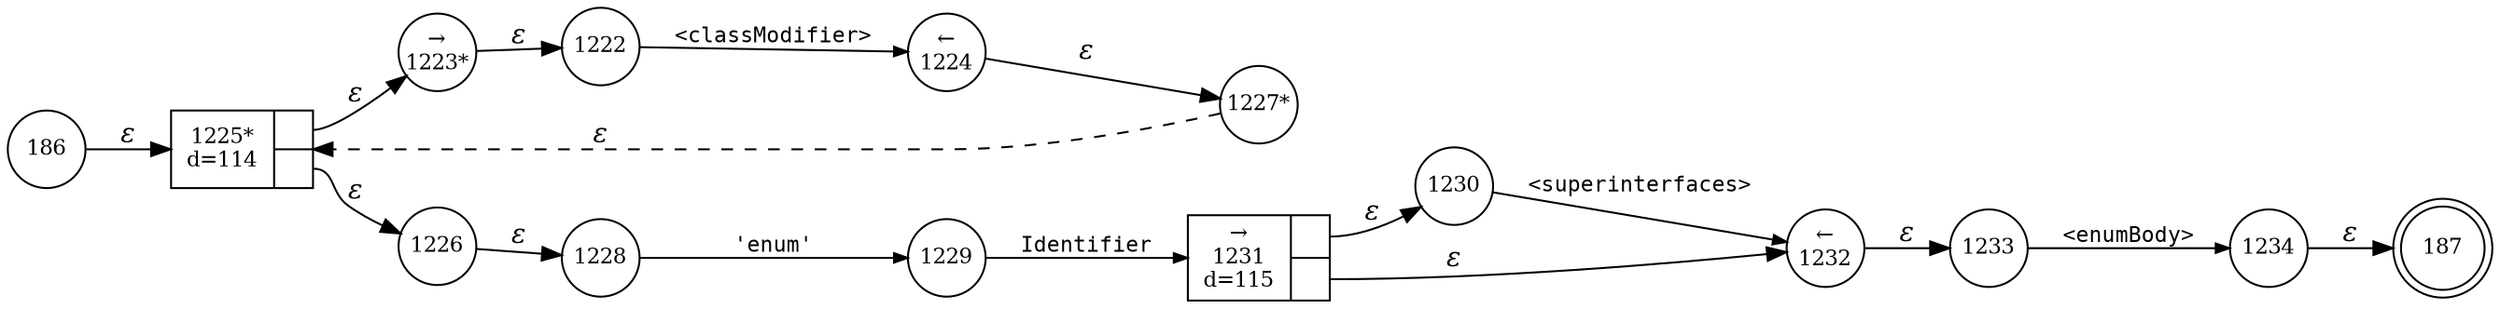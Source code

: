 digraph ATN {
rankdir=LR;
s187[fontsize=11, label="187", shape=doublecircle, fixedsize=true, width=.6];
s1222[fontsize=11,label="1222", shape=circle, fixedsize=true, width=.55, peripheries=1];
s1223[fontsize=11,label="&rarr;\n1223*", shape=circle, fixedsize=true, width=.55, peripheries=1];
s1224[fontsize=11,label="&larr;\n1224", shape=circle, fixedsize=true, width=.55, peripheries=1];
s1225[fontsize=11,label="{1225*\nd=114|{<p0>|<p1>}}", shape=record, fixedsize=false, peripheries=1];
s1226[fontsize=11,label="1226", shape=circle, fixedsize=true, width=.55, peripheries=1];
s1227[fontsize=11,label="1227*", shape=circle, fixedsize=true, width=.55, peripheries=1];
s1228[fontsize=11,label="1228", shape=circle, fixedsize=true, width=.55, peripheries=1];
s1229[fontsize=11,label="1229", shape=circle, fixedsize=true, width=.55, peripheries=1];
s1230[fontsize=11,label="1230", shape=circle, fixedsize=true, width=.55, peripheries=1];
s1231[fontsize=11,label="{&rarr;\n1231\nd=115|{<p0>|<p1>}}", shape=record, fixedsize=false, peripheries=1];
s1232[fontsize=11,label="&larr;\n1232", shape=circle, fixedsize=true, width=.55, peripheries=1];
s1233[fontsize=11,label="1233", shape=circle, fixedsize=true, width=.55, peripheries=1];
s1234[fontsize=11,label="1234", shape=circle, fixedsize=true, width=.55, peripheries=1];
s186[fontsize=11,label="186", shape=circle, fixedsize=true, width=.55, peripheries=1];
s186 -> s1225 [fontname="Times-Italic", label="&epsilon;"];
s1225:p0 -> s1223 [fontname="Times-Italic", label="&epsilon;"];
s1225:p1 -> s1226 [fontname="Times-Italic", label="&epsilon;"];
s1223 -> s1222 [fontname="Times-Italic", label="&epsilon;"];
s1226 -> s1228 [fontname="Times-Italic", label="&epsilon;"];
s1222 -> s1224 [fontsize=11, fontname="Courier", arrowsize=.7, label = "<classModifier>", arrowhead = normal];
s1228 -> s1229 [fontsize=11, fontname="Courier", arrowsize=.7, label = "'enum'", arrowhead = normal];
s1224 -> s1227 [fontname="Times-Italic", label="&epsilon;"];
s1229 -> s1231 [fontsize=11, fontname="Courier", arrowsize=.7, label = "Identifier", arrowhead = normal];
s1227 -> s1225 [fontname="Times-Italic", label="&epsilon;", style="dashed"];
s1231:p0 -> s1230 [fontname="Times-Italic", label="&epsilon;"];
s1231:p1 -> s1232 [fontname="Times-Italic", label="&epsilon;"];
s1230 -> s1232 [fontsize=11, fontname="Courier", arrowsize=.7, label = "<superinterfaces>", arrowhead = normal];
s1232 -> s1233 [fontname="Times-Italic", label="&epsilon;"];
s1233 -> s1234 [fontsize=11, fontname="Courier", arrowsize=.7, label = "<enumBody>", arrowhead = normal];
s1234 -> s187 [fontname="Times-Italic", label="&epsilon;"];
}